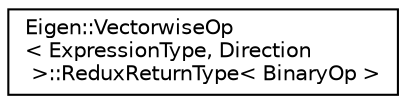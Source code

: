 digraph "Graphical Class Hierarchy"
{
  edge [fontname="Helvetica",fontsize="10",labelfontname="Helvetica",labelfontsize="10"];
  node [fontname="Helvetica",fontsize="10",shape=record];
  rankdir="LR";
  Node1 [label="Eigen::VectorwiseOp\l\< ExpressionType, Direction\l \>::ReduxReturnType\< BinaryOp \>",height=0.2,width=0.4,color="black", fillcolor="white", style="filled",URL="$struct_eigen_1_1_vectorwise_op_1_1_redux_return_type.html"];
}
